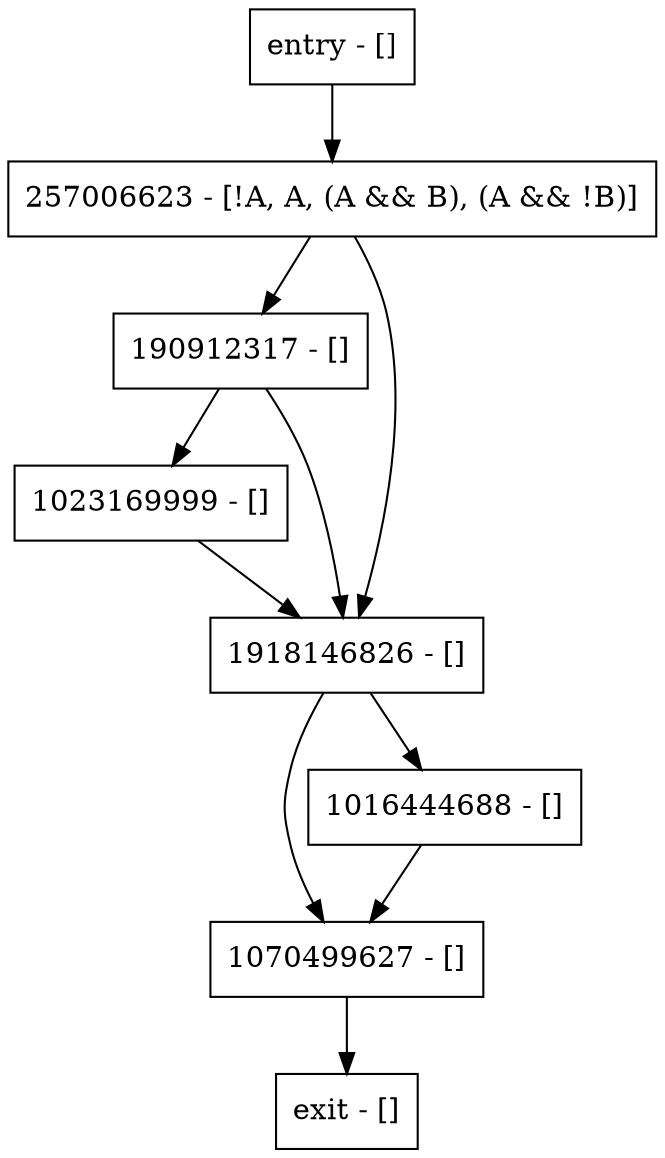 digraph main {
node [shape=record];
entry [label="entry - []"];
exit [label="exit - []"];
190912317 [label="190912317 - []"];
1070499627 [label="1070499627 - []"];
1023169999 [label="1023169999 - []"];
1016444688 [label="1016444688 - []"];
257006623 [label="257006623 - [!A, A, (A && B), (A && !B)]"];
1918146826 [label="1918146826 - []"];
entry;
exit;
entry -> 257006623;
190912317 -> 1023169999;
190912317 -> 1918146826;
1070499627 -> exit;
1023169999 -> 1918146826;
1016444688 -> 1070499627;
257006623 -> 190912317;
257006623 -> 1918146826;
1918146826 -> 1070499627;
1918146826 -> 1016444688;
}
